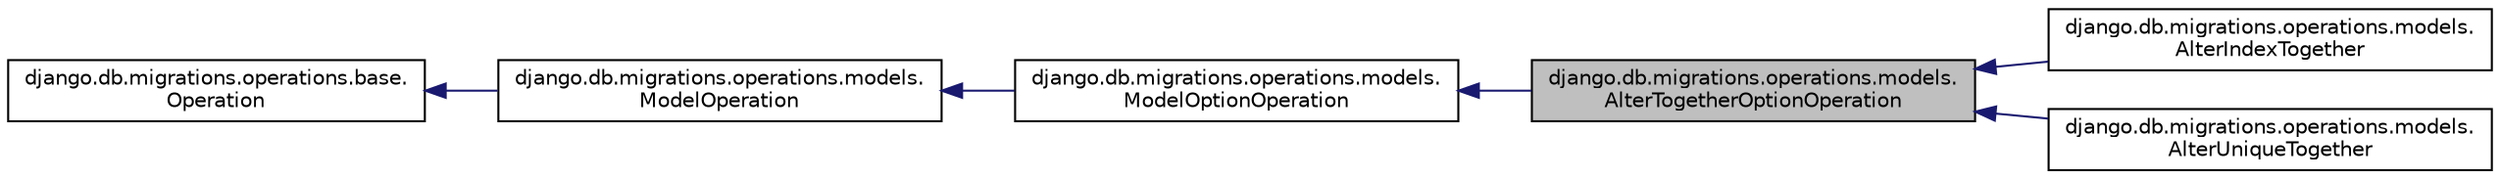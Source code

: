 digraph "django.db.migrations.operations.models.AlterTogetherOptionOperation"
{
 // LATEX_PDF_SIZE
  edge [fontname="Helvetica",fontsize="10",labelfontname="Helvetica",labelfontsize="10"];
  node [fontname="Helvetica",fontsize="10",shape=record];
  rankdir="LR";
  Node1 [label="django.db.migrations.operations.models.\lAlterTogetherOptionOperation",height=0.2,width=0.4,color="black", fillcolor="grey75", style="filled", fontcolor="black",tooltip=" "];
  Node2 -> Node1 [dir="back",color="midnightblue",fontsize="10",style="solid",fontname="Helvetica"];
  Node2 [label="django.db.migrations.operations.models.\lModelOptionOperation",height=0.2,width=0.4,color="black", fillcolor="white", style="filled",URL="$d3/d98/classdjango_1_1db_1_1migrations_1_1operations_1_1models_1_1_model_option_operation.html",tooltip=" "];
  Node3 -> Node2 [dir="back",color="midnightblue",fontsize="10",style="solid",fontname="Helvetica"];
  Node3 [label="django.db.migrations.operations.models.\lModelOperation",height=0.2,width=0.4,color="black", fillcolor="white", style="filled",URL="$dc/d76/classdjango_1_1db_1_1migrations_1_1operations_1_1models_1_1_model_operation.html",tooltip=" "];
  Node4 -> Node3 [dir="back",color="midnightblue",fontsize="10",style="solid",fontname="Helvetica"];
  Node4 [label="django.db.migrations.operations.base.\lOperation",height=0.2,width=0.4,color="black", fillcolor="white", style="filled",URL="$d8/d4e/classdjango_1_1db_1_1migrations_1_1operations_1_1base_1_1_operation.html",tooltip=" "];
  Node1 -> Node5 [dir="back",color="midnightblue",fontsize="10",style="solid",fontname="Helvetica"];
  Node5 [label="django.db.migrations.operations.models.\lAlterIndexTogether",height=0.2,width=0.4,color="black", fillcolor="white", style="filled",URL="$d8/ddf/classdjango_1_1db_1_1migrations_1_1operations_1_1models_1_1_alter_index_together.html",tooltip=" "];
  Node1 -> Node6 [dir="back",color="midnightblue",fontsize="10",style="solid",fontname="Helvetica"];
  Node6 [label="django.db.migrations.operations.models.\lAlterUniqueTogether",height=0.2,width=0.4,color="black", fillcolor="white", style="filled",URL="$de/d43/classdjango_1_1db_1_1migrations_1_1operations_1_1models_1_1_alter_unique_together.html",tooltip=" "];
}
